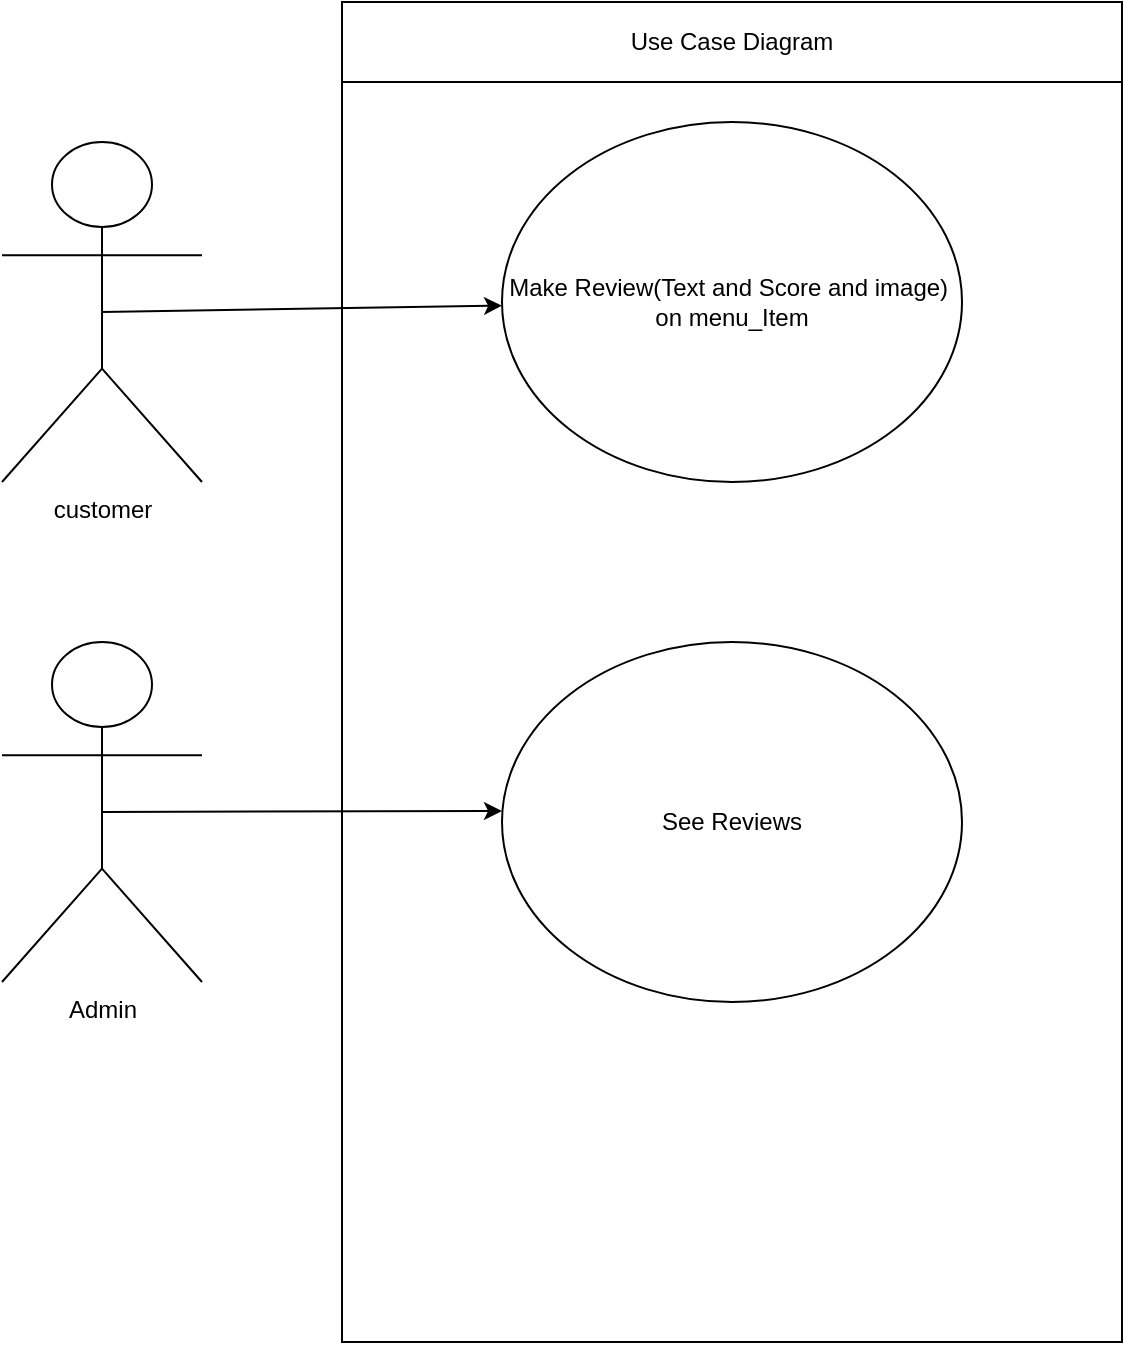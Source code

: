 <mxfile>
    <diagram id="9IvAjXMrZKWkcbnho3ao" name="Page-1">
        <mxGraphModel dx="704" dy="645" grid="1" gridSize="10" guides="1" tooltips="1" connect="1" arrows="1" fold="1" page="1" pageScale="1" pageWidth="850" pageHeight="1100" math="0" shadow="0">
            <root>
                <mxCell id="0"/>
                <mxCell id="1" parent="0"/>
                <mxCell id="2" value="Make Review(Text and Score and image)&amp;nbsp; on menu_Item" style="ellipse;whiteSpace=wrap;html=1;" parent="1" vertex="1">
                    <mxGeometry x="360" y="150" width="230" height="180" as="geometry"/>
                </mxCell>
                <mxCell id="3" value="See Reviews" style="ellipse;whiteSpace=wrap;html=1;" parent="1" vertex="1">
                    <mxGeometry x="360" y="410" width="230" height="180" as="geometry"/>
                </mxCell>
                <mxCell id="4" value="" style="rounded=0;whiteSpace=wrap;html=1;fillColor=none;" parent="1" vertex="1">
                    <mxGeometry x="280" y="130" width="390" height="630" as="geometry"/>
                </mxCell>
                <mxCell id="5" value="" style="endArrow=classic;html=1;rounded=0;exitX=0.5;exitY=0.5;exitDx=0;exitDy=0;exitPerimeter=0;" parent="1" target="2" edge="1">
                    <mxGeometry width="50" height="50" relative="1" as="geometry">
                        <mxPoint x="160.0" y="245" as="sourcePoint"/>
                        <mxPoint x="400" y="450" as="targetPoint"/>
                    </mxGeometry>
                </mxCell>
                <mxCell id="6" value="" style="endArrow=classic;html=1;rounded=0;exitX=0.5;exitY=0.5;exitDx=0;exitDy=0;exitPerimeter=0;" parent="1" edge="1">
                    <mxGeometry width="50" height="50" relative="1" as="geometry">
                        <mxPoint x="160.0" y="495.0" as="sourcePoint"/>
                        <mxPoint x="360.0" y="494.5" as="targetPoint"/>
                    </mxGeometry>
                </mxCell>
                <mxCell id="7" value="customer" style="shape=umlActor;verticalLabelPosition=bottom;verticalAlign=top;html=1;outlineConnect=0;" parent="1" vertex="1">
                    <mxGeometry x="110" y="160" width="100" height="170" as="geometry"/>
                </mxCell>
                <mxCell id="8" value="Admin&lt;br&gt;" style="shape=umlActor;verticalLabelPosition=bottom;verticalAlign=top;html=1;outlineConnect=0;" parent="1" vertex="1">
                    <mxGeometry x="110" y="410" width="100" height="170" as="geometry"/>
                </mxCell>
                <mxCell id="9" value="Use Case Diagram" style="whiteSpace=wrap;html=1;fillColor=none;" vertex="1" parent="1">
                    <mxGeometry x="280" y="90" width="390" height="40" as="geometry"/>
                </mxCell>
            </root>
        </mxGraphModel>
    </diagram>
</mxfile>